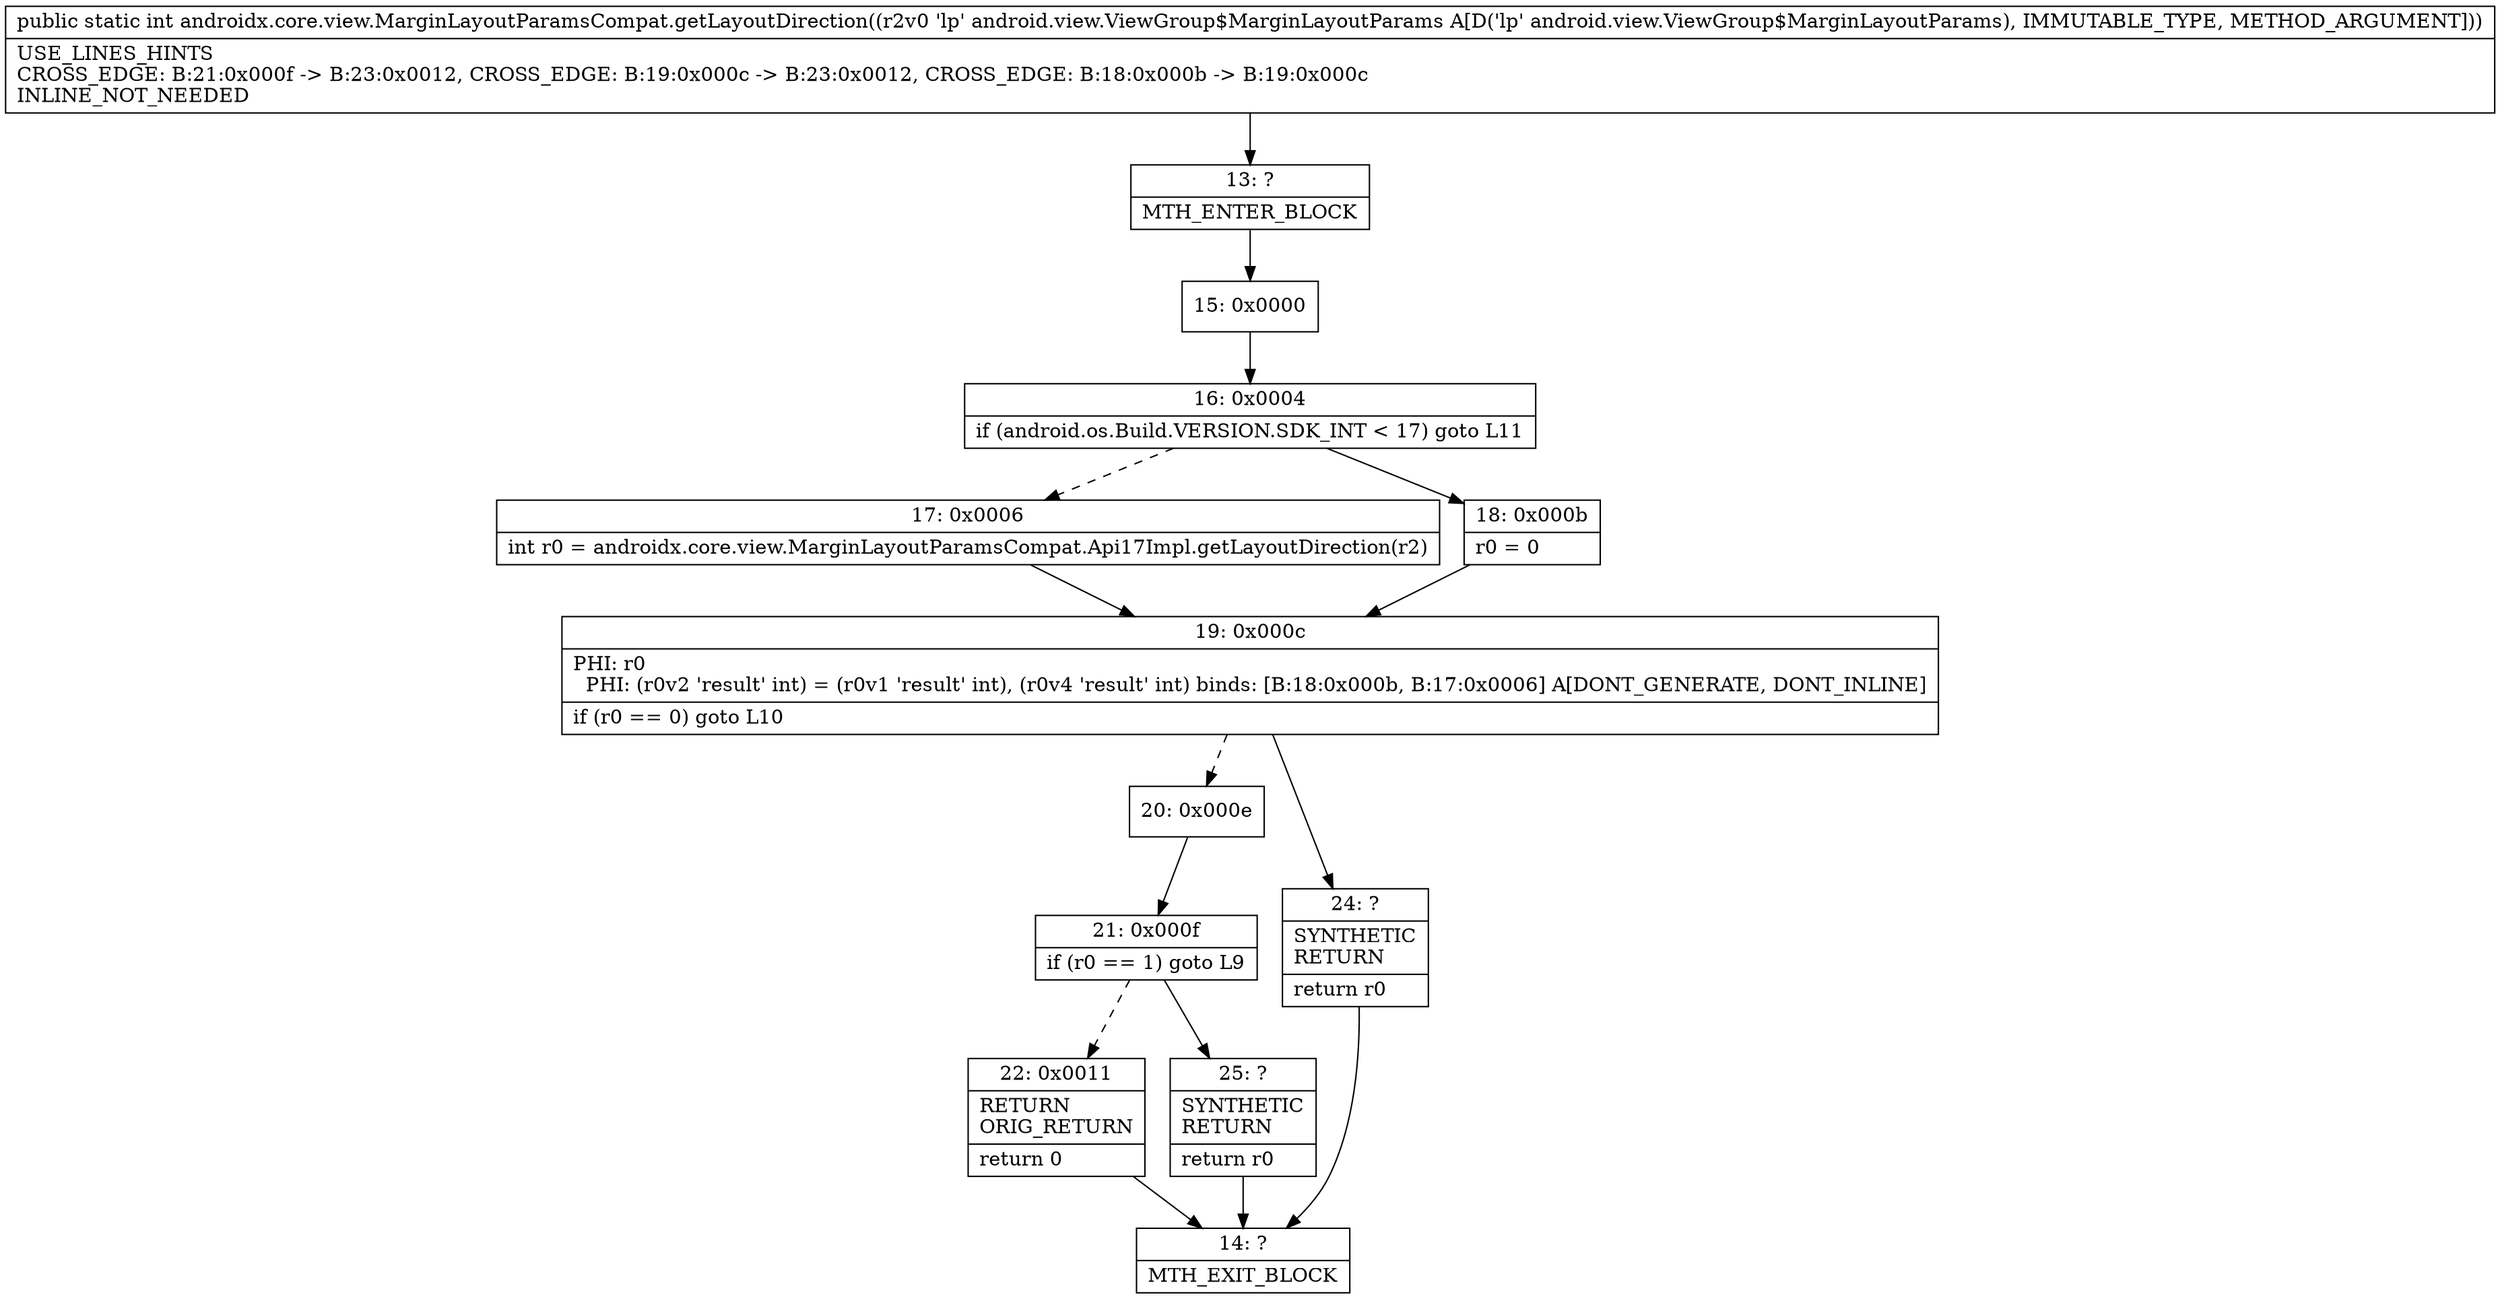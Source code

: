 digraph "CFG forandroidx.core.view.MarginLayoutParamsCompat.getLayoutDirection(Landroid\/view\/ViewGroup$MarginLayoutParams;)I" {
Node_13 [shape=record,label="{13\:\ ?|MTH_ENTER_BLOCK\l}"];
Node_15 [shape=record,label="{15\:\ 0x0000}"];
Node_16 [shape=record,label="{16\:\ 0x0004|if (android.os.Build.VERSION.SDK_INT \< 17) goto L11\l}"];
Node_17 [shape=record,label="{17\:\ 0x0006|int r0 = androidx.core.view.MarginLayoutParamsCompat.Api17Impl.getLayoutDirection(r2)\l}"];
Node_19 [shape=record,label="{19\:\ 0x000c|PHI: r0 \l  PHI: (r0v2 'result' int) = (r0v1 'result' int), (r0v4 'result' int) binds: [B:18:0x000b, B:17:0x0006] A[DONT_GENERATE, DONT_INLINE]\l|if (r0 == 0) goto L10\l}"];
Node_20 [shape=record,label="{20\:\ 0x000e}"];
Node_21 [shape=record,label="{21\:\ 0x000f|if (r0 == 1) goto L9\l}"];
Node_22 [shape=record,label="{22\:\ 0x0011|RETURN\lORIG_RETURN\l|return 0\l}"];
Node_14 [shape=record,label="{14\:\ ?|MTH_EXIT_BLOCK\l}"];
Node_25 [shape=record,label="{25\:\ ?|SYNTHETIC\lRETURN\l|return r0\l}"];
Node_24 [shape=record,label="{24\:\ ?|SYNTHETIC\lRETURN\l|return r0\l}"];
Node_18 [shape=record,label="{18\:\ 0x000b|r0 = 0\l}"];
MethodNode[shape=record,label="{public static int androidx.core.view.MarginLayoutParamsCompat.getLayoutDirection((r2v0 'lp' android.view.ViewGroup$MarginLayoutParams A[D('lp' android.view.ViewGroup$MarginLayoutParams), IMMUTABLE_TYPE, METHOD_ARGUMENT]))  | USE_LINES_HINTS\lCROSS_EDGE: B:21:0x000f \-\> B:23:0x0012, CROSS_EDGE: B:19:0x000c \-\> B:23:0x0012, CROSS_EDGE: B:18:0x000b \-\> B:19:0x000c\lINLINE_NOT_NEEDED\l}"];
MethodNode -> Node_13;Node_13 -> Node_15;
Node_15 -> Node_16;
Node_16 -> Node_17[style=dashed];
Node_16 -> Node_18;
Node_17 -> Node_19;
Node_19 -> Node_20[style=dashed];
Node_19 -> Node_24;
Node_20 -> Node_21;
Node_21 -> Node_22[style=dashed];
Node_21 -> Node_25;
Node_22 -> Node_14;
Node_25 -> Node_14;
Node_24 -> Node_14;
Node_18 -> Node_19;
}


